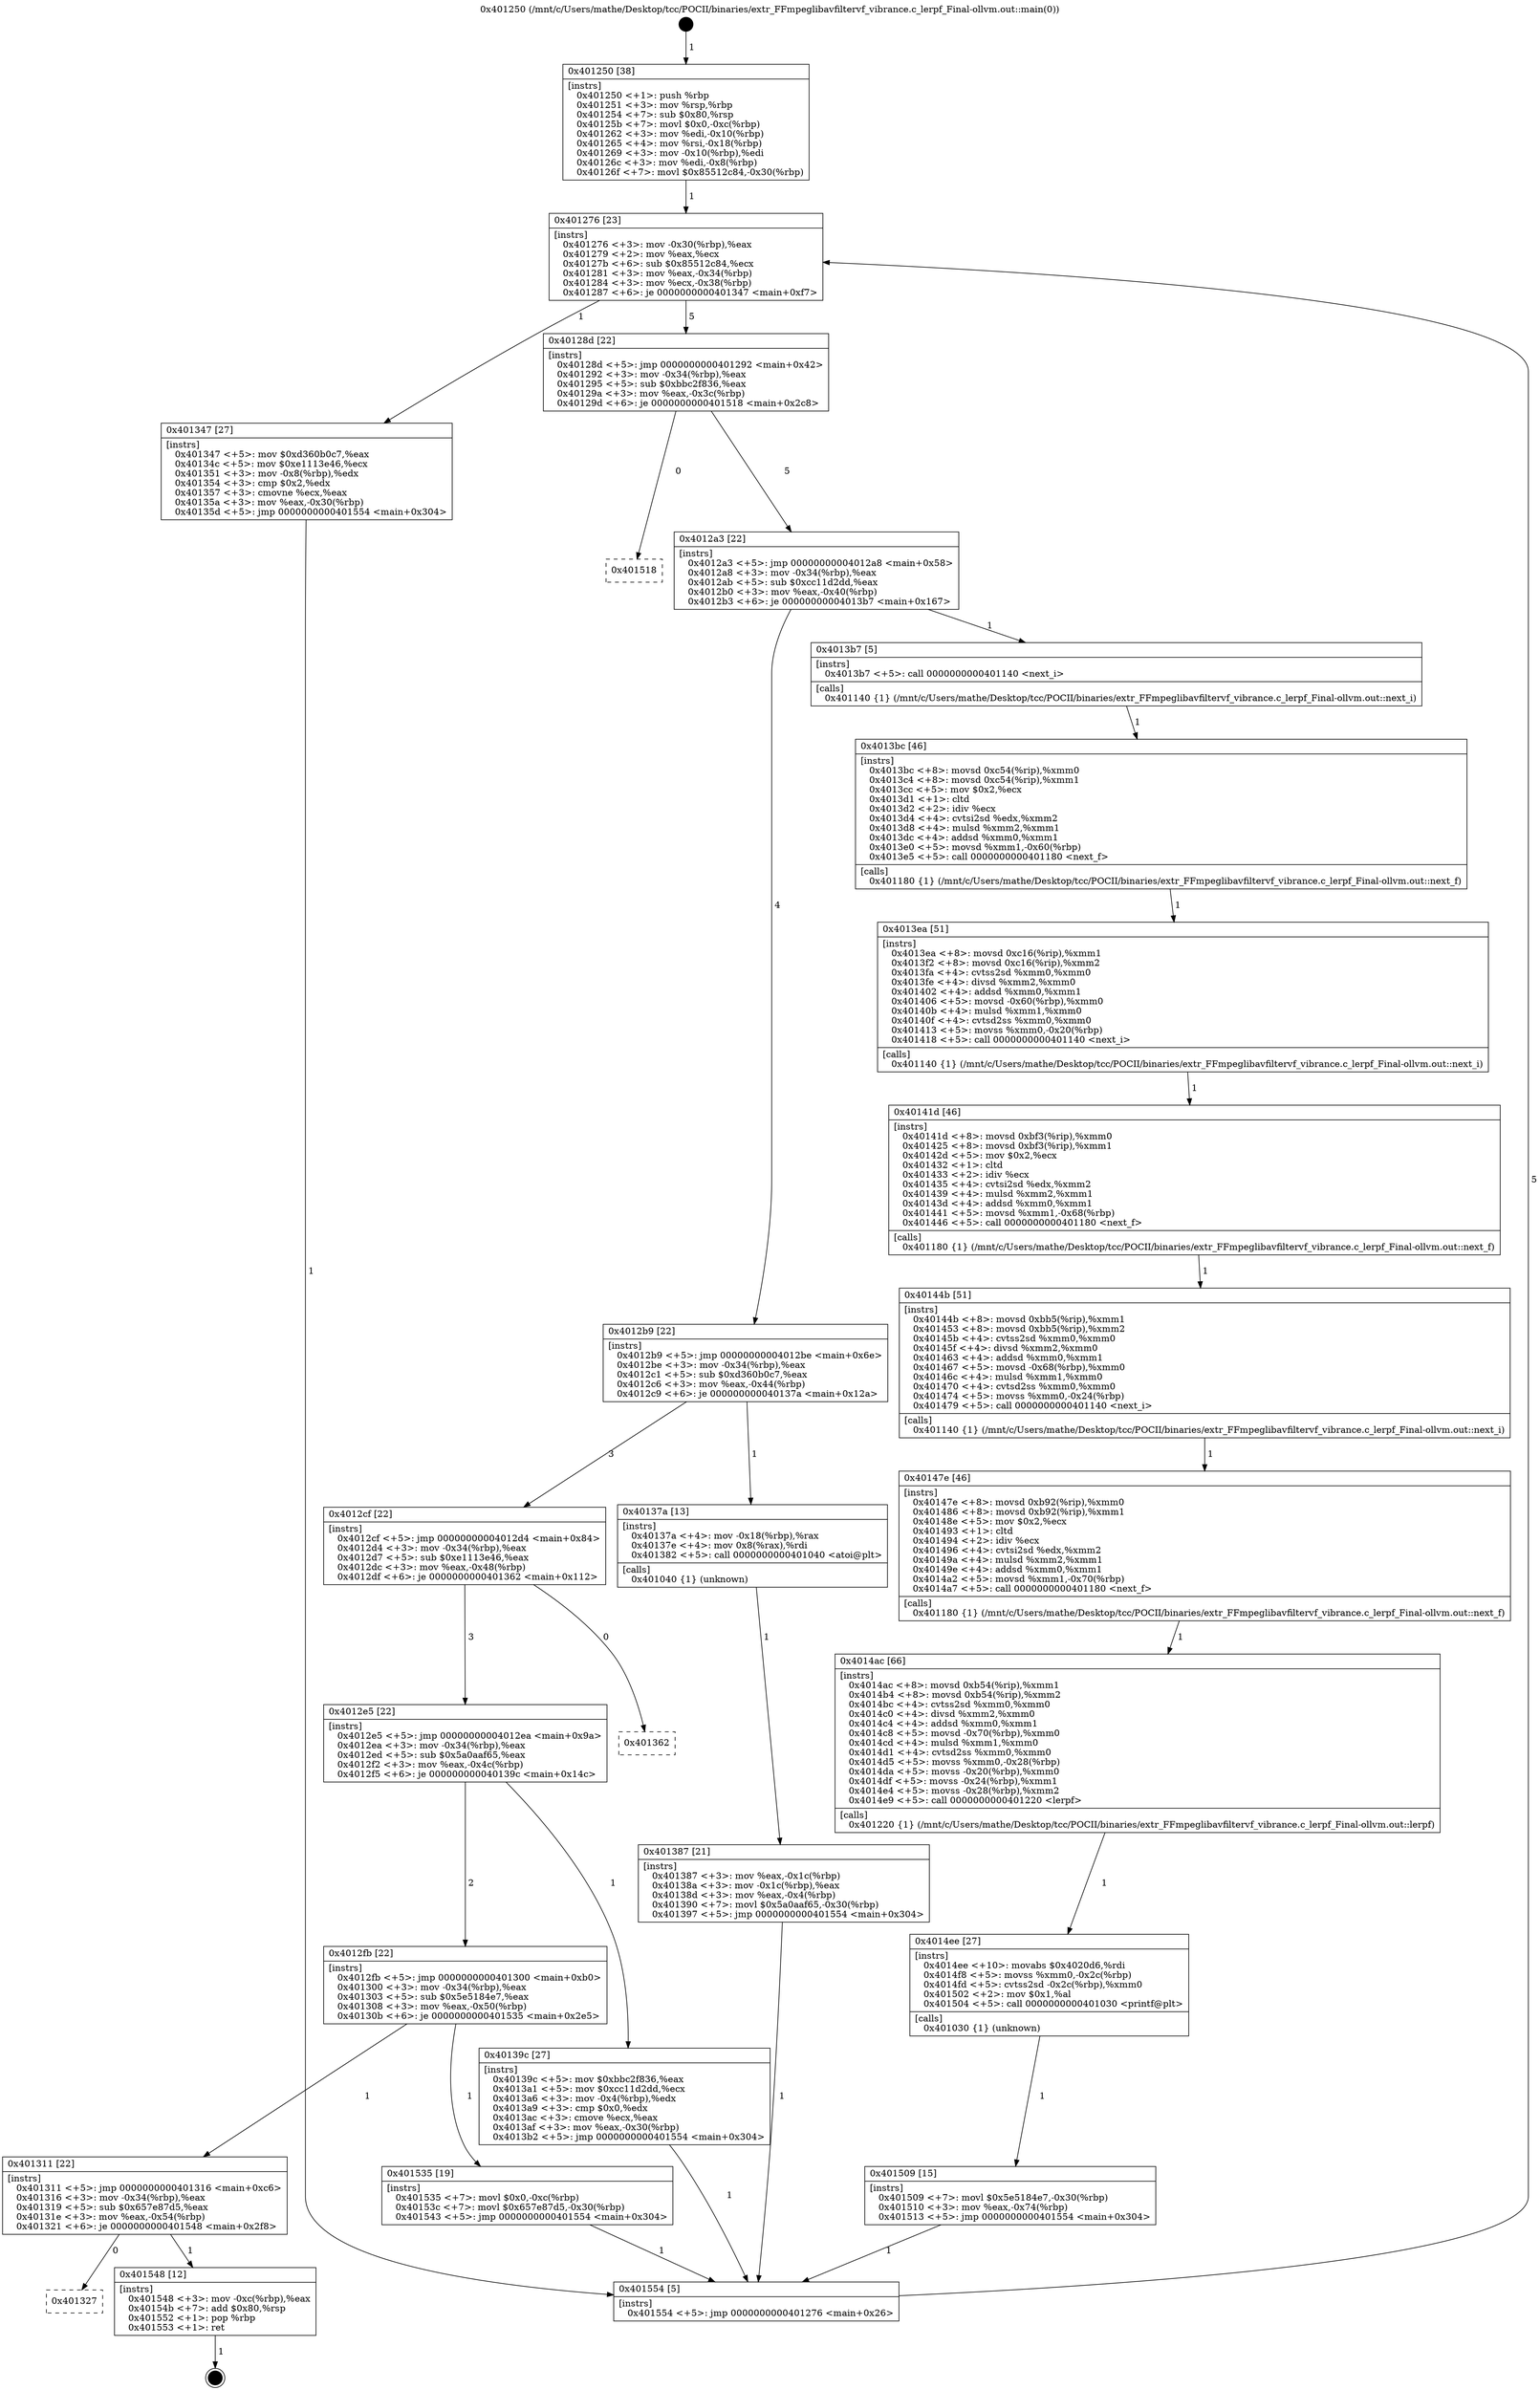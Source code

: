 digraph "0x401250" {
  label = "0x401250 (/mnt/c/Users/mathe/Desktop/tcc/POCII/binaries/extr_FFmpeglibavfiltervf_vibrance.c_lerpf_Final-ollvm.out::main(0))"
  labelloc = "t"
  node[shape=record]

  Entry [label="",width=0.3,height=0.3,shape=circle,fillcolor=black,style=filled]
  "0x401276" [label="{
     0x401276 [23]\l
     | [instrs]\l
     &nbsp;&nbsp;0x401276 \<+3\>: mov -0x30(%rbp),%eax\l
     &nbsp;&nbsp;0x401279 \<+2\>: mov %eax,%ecx\l
     &nbsp;&nbsp;0x40127b \<+6\>: sub $0x85512c84,%ecx\l
     &nbsp;&nbsp;0x401281 \<+3\>: mov %eax,-0x34(%rbp)\l
     &nbsp;&nbsp;0x401284 \<+3\>: mov %ecx,-0x38(%rbp)\l
     &nbsp;&nbsp;0x401287 \<+6\>: je 0000000000401347 \<main+0xf7\>\l
  }"]
  "0x401347" [label="{
     0x401347 [27]\l
     | [instrs]\l
     &nbsp;&nbsp;0x401347 \<+5\>: mov $0xd360b0c7,%eax\l
     &nbsp;&nbsp;0x40134c \<+5\>: mov $0xe1113e46,%ecx\l
     &nbsp;&nbsp;0x401351 \<+3\>: mov -0x8(%rbp),%edx\l
     &nbsp;&nbsp;0x401354 \<+3\>: cmp $0x2,%edx\l
     &nbsp;&nbsp;0x401357 \<+3\>: cmovne %ecx,%eax\l
     &nbsp;&nbsp;0x40135a \<+3\>: mov %eax,-0x30(%rbp)\l
     &nbsp;&nbsp;0x40135d \<+5\>: jmp 0000000000401554 \<main+0x304\>\l
  }"]
  "0x40128d" [label="{
     0x40128d [22]\l
     | [instrs]\l
     &nbsp;&nbsp;0x40128d \<+5\>: jmp 0000000000401292 \<main+0x42\>\l
     &nbsp;&nbsp;0x401292 \<+3\>: mov -0x34(%rbp),%eax\l
     &nbsp;&nbsp;0x401295 \<+5\>: sub $0xbbc2f836,%eax\l
     &nbsp;&nbsp;0x40129a \<+3\>: mov %eax,-0x3c(%rbp)\l
     &nbsp;&nbsp;0x40129d \<+6\>: je 0000000000401518 \<main+0x2c8\>\l
  }"]
  "0x401554" [label="{
     0x401554 [5]\l
     | [instrs]\l
     &nbsp;&nbsp;0x401554 \<+5\>: jmp 0000000000401276 \<main+0x26\>\l
  }"]
  "0x401250" [label="{
     0x401250 [38]\l
     | [instrs]\l
     &nbsp;&nbsp;0x401250 \<+1\>: push %rbp\l
     &nbsp;&nbsp;0x401251 \<+3\>: mov %rsp,%rbp\l
     &nbsp;&nbsp;0x401254 \<+7\>: sub $0x80,%rsp\l
     &nbsp;&nbsp;0x40125b \<+7\>: movl $0x0,-0xc(%rbp)\l
     &nbsp;&nbsp;0x401262 \<+3\>: mov %edi,-0x10(%rbp)\l
     &nbsp;&nbsp;0x401265 \<+4\>: mov %rsi,-0x18(%rbp)\l
     &nbsp;&nbsp;0x401269 \<+3\>: mov -0x10(%rbp),%edi\l
     &nbsp;&nbsp;0x40126c \<+3\>: mov %edi,-0x8(%rbp)\l
     &nbsp;&nbsp;0x40126f \<+7\>: movl $0x85512c84,-0x30(%rbp)\l
  }"]
  Exit [label="",width=0.3,height=0.3,shape=circle,fillcolor=black,style=filled,peripheries=2]
  "0x401518" [label="{
     0x401518\l
  }", style=dashed]
  "0x4012a3" [label="{
     0x4012a3 [22]\l
     | [instrs]\l
     &nbsp;&nbsp;0x4012a3 \<+5\>: jmp 00000000004012a8 \<main+0x58\>\l
     &nbsp;&nbsp;0x4012a8 \<+3\>: mov -0x34(%rbp),%eax\l
     &nbsp;&nbsp;0x4012ab \<+5\>: sub $0xcc11d2dd,%eax\l
     &nbsp;&nbsp;0x4012b0 \<+3\>: mov %eax,-0x40(%rbp)\l
     &nbsp;&nbsp;0x4012b3 \<+6\>: je 00000000004013b7 \<main+0x167\>\l
  }"]
  "0x401327" [label="{
     0x401327\l
  }", style=dashed]
  "0x4013b7" [label="{
     0x4013b7 [5]\l
     | [instrs]\l
     &nbsp;&nbsp;0x4013b7 \<+5\>: call 0000000000401140 \<next_i\>\l
     | [calls]\l
     &nbsp;&nbsp;0x401140 \{1\} (/mnt/c/Users/mathe/Desktop/tcc/POCII/binaries/extr_FFmpeglibavfiltervf_vibrance.c_lerpf_Final-ollvm.out::next_i)\l
  }"]
  "0x4012b9" [label="{
     0x4012b9 [22]\l
     | [instrs]\l
     &nbsp;&nbsp;0x4012b9 \<+5\>: jmp 00000000004012be \<main+0x6e\>\l
     &nbsp;&nbsp;0x4012be \<+3\>: mov -0x34(%rbp),%eax\l
     &nbsp;&nbsp;0x4012c1 \<+5\>: sub $0xd360b0c7,%eax\l
     &nbsp;&nbsp;0x4012c6 \<+3\>: mov %eax,-0x44(%rbp)\l
     &nbsp;&nbsp;0x4012c9 \<+6\>: je 000000000040137a \<main+0x12a\>\l
  }"]
  "0x401548" [label="{
     0x401548 [12]\l
     | [instrs]\l
     &nbsp;&nbsp;0x401548 \<+3\>: mov -0xc(%rbp),%eax\l
     &nbsp;&nbsp;0x40154b \<+7\>: add $0x80,%rsp\l
     &nbsp;&nbsp;0x401552 \<+1\>: pop %rbp\l
     &nbsp;&nbsp;0x401553 \<+1\>: ret\l
  }"]
  "0x40137a" [label="{
     0x40137a [13]\l
     | [instrs]\l
     &nbsp;&nbsp;0x40137a \<+4\>: mov -0x18(%rbp),%rax\l
     &nbsp;&nbsp;0x40137e \<+4\>: mov 0x8(%rax),%rdi\l
     &nbsp;&nbsp;0x401382 \<+5\>: call 0000000000401040 \<atoi@plt\>\l
     | [calls]\l
     &nbsp;&nbsp;0x401040 \{1\} (unknown)\l
  }"]
  "0x4012cf" [label="{
     0x4012cf [22]\l
     | [instrs]\l
     &nbsp;&nbsp;0x4012cf \<+5\>: jmp 00000000004012d4 \<main+0x84\>\l
     &nbsp;&nbsp;0x4012d4 \<+3\>: mov -0x34(%rbp),%eax\l
     &nbsp;&nbsp;0x4012d7 \<+5\>: sub $0xe1113e46,%eax\l
     &nbsp;&nbsp;0x4012dc \<+3\>: mov %eax,-0x48(%rbp)\l
     &nbsp;&nbsp;0x4012df \<+6\>: je 0000000000401362 \<main+0x112\>\l
  }"]
  "0x401387" [label="{
     0x401387 [21]\l
     | [instrs]\l
     &nbsp;&nbsp;0x401387 \<+3\>: mov %eax,-0x1c(%rbp)\l
     &nbsp;&nbsp;0x40138a \<+3\>: mov -0x1c(%rbp),%eax\l
     &nbsp;&nbsp;0x40138d \<+3\>: mov %eax,-0x4(%rbp)\l
     &nbsp;&nbsp;0x401390 \<+7\>: movl $0x5a0aaf65,-0x30(%rbp)\l
     &nbsp;&nbsp;0x401397 \<+5\>: jmp 0000000000401554 \<main+0x304\>\l
  }"]
  "0x401311" [label="{
     0x401311 [22]\l
     | [instrs]\l
     &nbsp;&nbsp;0x401311 \<+5\>: jmp 0000000000401316 \<main+0xc6\>\l
     &nbsp;&nbsp;0x401316 \<+3\>: mov -0x34(%rbp),%eax\l
     &nbsp;&nbsp;0x401319 \<+5\>: sub $0x657e87d5,%eax\l
     &nbsp;&nbsp;0x40131e \<+3\>: mov %eax,-0x54(%rbp)\l
     &nbsp;&nbsp;0x401321 \<+6\>: je 0000000000401548 \<main+0x2f8\>\l
  }"]
  "0x401362" [label="{
     0x401362\l
  }", style=dashed]
  "0x4012e5" [label="{
     0x4012e5 [22]\l
     | [instrs]\l
     &nbsp;&nbsp;0x4012e5 \<+5\>: jmp 00000000004012ea \<main+0x9a\>\l
     &nbsp;&nbsp;0x4012ea \<+3\>: mov -0x34(%rbp),%eax\l
     &nbsp;&nbsp;0x4012ed \<+5\>: sub $0x5a0aaf65,%eax\l
     &nbsp;&nbsp;0x4012f2 \<+3\>: mov %eax,-0x4c(%rbp)\l
     &nbsp;&nbsp;0x4012f5 \<+6\>: je 000000000040139c \<main+0x14c\>\l
  }"]
  "0x401535" [label="{
     0x401535 [19]\l
     | [instrs]\l
     &nbsp;&nbsp;0x401535 \<+7\>: movl $0x0,-0xc(%rbp)\l
     &nbsp;&nbsp;0x40153c \<+7\>: movl $0x657e87d5,-0x30(%rbp)\l
     &nbsp;&nbsp;0x401543 \<+5\>: jmp 0000000000401554 \<main+0x304\>\l
  }"]
  "0x40139c" [label="{
     0x40139c [27]\l
     | [instrs]\l
     &nbsp;&nbsp;0x40139c \<+5\>: mov $0xbbc2f836,%eax\l
     &nbsp;&nbsp;0x4013a1 \<+5\>: mov $0xcc11d2dd,%ecx\l
     &nbsp;&nbsp;0x4013a6 \<+3\>: mov -0x4(%rbp),%edx\l
     &nbsp;&nbsp;0x4013a9 \<+3\>: cmp $0x0,%edx\l
     &nbsp;&nbsp;0x4013ac \<+3\>: cmove %ecx,%eax\l
     &nbsp;&nbsp;0x4013af \<+3\>: mov %eax,-0x30(%rbp)\l
     &nbsp;&nbsp;0x4013b2 \<+5\>: jmp 0000000000401554 \<main+0x304\>\l
  }"]
  "0x4012fb" [label="{
     0x4012fb [22]\l
     | [instrs]\l
     &nbsp;&nbsp;0x4012fb \<+5\>: jmp 0000000000401300 \<main+0xb0\>\l
     &nbsp;&nbsp;0x401300 \<+3\>: mov -0x34(%rbp),%eax\l
     &nbsp;&nbsp;0x401303 \<+5\>: sub $0x5e5184e7,%eax\l
     &nbsp;&nbsp;0x401308 \<+3\>: mov %eax,-0x50(%rbp)\l
     &nbsp;&nbsp;0x40130b \<+6\>: je 0000000000401535 \<main+0x2e5\>\l
  }"]
  "0x4013bc" [label="{
     0x4013bc [46]\l
     | [instrs]\l
     &nbsp;&nbsp;0x4013bc \<+8\>: movsd 0xc54(%rip),%xmm0\l
     &nbsp;&nbsp;0x4013c4 \<+8\>: movsd 0xc54(%rip),%xmm1\l
     &nbsp;&nbsp;0x4013cc \<+5\>: mov $0x2,%ecx\l
     &nbsp;&nbsp;0x4013d1 \<+1\>: cltd\l
     &nbsp;&nbsp;0x4013d2 \<+2\>: idiv %ecx\l
     &nbsp;&nbsp;0x4013d4 \<+4\>: cvtsi2sd %edx,%xmm2\l
     &nbsp;&nbsp;0x4013d8 \<+4\>: mulsd %xmm2,%xmm1\l
     &nbsp;&nbsp;0x4013dc \<+4\>: addsd %xmm0,%xmm1\l
     &nbsp;&nbsp;0x4013e0 \<+5\>: movsd %xmm1,-0x60(%rbp)\l
     &nbsp;&nbsp;0x4013e5 \<+5\>: call 0000000000401180 \<next_f\>\l
     | [calls]\l
     &nbsp;&nbsp;0x401180 \{1\} (/mnt/c/Users/mathe/Desktop/tcc/POCII/binaries/extr_FFmpeglibavfiltervf_vibrance.c_lerpf_Final-ollvm.out::next_f)\l
  }"]
  "0x4013ea" [label="{
     0x4013ea [51]\l
     | [instrs]\l
     &nbsp;&nbsp;0x4013ea \<+8\>: movsd 0xc16(%rip),%xmm1\l
     &nbsp;&nbsp;0x4013f2 \<+8\>: movsd 0xc16(%rip),%xmm2\l
     &nbsp;&nbsp;0x4013fa \<+4\>: cvtss2sd %xmm0,%xmm0\l
     &nbsp;&nbsp;0x4013fe \<+4\>: divsd %xmm2,%xmm0\l
     &nbsp;&nbsp;0x401402 \<+4\>: addsd %xmm0,%xmm1\l
     &nbsp;&nbsp;0x401406 \<+5\>: movsd -0x60(%rbp),%xmm0\l
     &nbsp;&nbsp;0x40140b \<+4\>: mulsd %xmm1,%xmm0\l
     &nbsp;&nbsp;0x40140f \<+4\>: cvtsd2ss %xmm0,%xmm0\l
     &nbsp;&nbsp;0x401413 \<+5\>: movss %xmm0,-0x20(%rbp)\l
     &nbsp;&nbsp;0x401418 \<+5\>: call 0000000000401140 \<next_i\>\l
     | [calls]\l
     &nbsp;&nbsp;0x401140 \{1\} (/mnt/c/Users/mathe/Desktop/tcc/POCII/binaries/extr_FFmpeglibavfiltervf_vibrance.c_lerpf_Final-ollvm.out::next_i)\l
  }"]
  "0x40141d" [label="{
     0x40141d [46]\l
     | [instrs]\l
     &nbsp;&nbsp;0x40141d \<+8\>: movsd 0xbf3(%rip),%xmm0\l
     &nbsp;&nbsp;0x401425 \<+8\>: movsd 0xbf3(%rip),%xmm1\l
     &nbsp;&nbsp;0x40142d \<+5\>: mov $0x2,%ecx\l
     &nbsp;&nbsp;0x401432 \<+1\>: cltd\l
     &nbsp;&nbsp;0x401433 \<+2\>: idiv %ecx\l
     &nbsp;&nbsp;0x401435 \<+4\>: cvtsi2sd %edx,%xmm2\l
     &nbsp;&nbsp;0x401439 \<+4\>: mulsd %xmm2,%xmm1\l
     &nbsp;&nbsp;0x40143d \<+4\>: addsd %xmm0,%xmm1\l
     &nbsp;&nbsp;0x401441 \<+5\>: movsd %xmm1,-0x68(%rbp)\l
     &nbsp;&nbsp;0x401446 \<+5\>: call 0000000000401180 \<next_f\>\l
     | [calls]\l
     &nbsp;&nbsp;0x401180 \{1\} (/mnt/c/Users/mathe/Desktop/tcc/POCII/binaries/extr_FFmpeglibavfiltervf_vibrance.c_lerpf_Final-ollvm.out::next_f)\l
  }"]
  "0x40144b" [label="{
     0x40144b [51]\l
     | [instrs]\l
     &nbsp;&nbsp;0x40144b \<+8\>: movsd 0xbb5(%rip),%xmm1\l
     &nbsp;&nbsp;0x401453 \<+8\>: movsd 0xbb5(%rip),%xmm2\l
     &nbsp;&nbsp;0x40145b \<+4\>: cvtss2sd %xmm0,%xmm0\l
     &nbsp;&nbsp;0x40145f \<+4\>: divsd %xmm2,%xmm0\l
     &nbsp;&nbsp;0x401463 \<+4\>: addsd %xmm0,%xmm1\l
     &nbsp;&nbsp;0x401467 \<+5\>: movsd -0x68(%rbp),%xmm0\l
     &nbsp;&nbsp;0x40146c \<+4\>: mulsd %xmm1,%xmm0\l
     &nbsp;&nbsp;0x401470 \<+4\>: cvtsd2ss %xmm0,%xmm0\l
     &nbsp;&nbsp;0x401474 \<+5\>: movss %xmm0,-0x24(%rbp)\l
     &nbsp;&nbsp;0x401479 \<+5\>: call 0000000000401140 \<next_i\>\l
     | [calls]\l
     &nbsp;&nbsp;0x401140 \{1\} (/mnt/c/Users/mathe/Desktop/tcc/POCII/binaries/extr_FFmpeglibavfiltervf_vibrance.c_lerpf_Final-ollvm.out::next_i)\l
  }"]
  "0x40147e" [label="{
     0x40147e [46]\l
     | [instrs]\l
     &nbsp;&nbsp;0x40147e \<+8\>: movsd 0xb92(%rip),%xmm0\l
     &nbsp;&nbsp;0x401486 \<+8\>: movsd 0xb92(%rip),%xmm1\l
     &nbsp;&nbsp;0x40148e \<+5\>: mov $0x2,%ecx\l
     &nbsp;&nbsp;0x401493 \<+1\>: cltd\l
     &nbsp;&nbsp;0x401494 \<+2\>: idiv %ecx\l
     &nbsp;&nbsp;0x401496 \<+4\>: cvtsi2sd %edx,%xmm2\l
     &nbsp;&nbsp;0x40149a \<+4\>: mulsd %xmm2,%xmm1\l
     &nbsp;&nbsp;0x40149e \<+4\>: addsd %xmm0,%xmm1\l
     &nbsp;&nbsp;0x4014a2 \<+5\>: movsd %xmm1,-0x70(%rbp)\l
     &nbsp;&nbsp;0x4014a7 \<+5\>: call 0000000000401180 \<next_f\>\l
     | [calls]\l
     &nbsp;&nbsp;0x401180 \{1\} (/mnt/c/Users/mathe/Desktop/tcc/POCII/binaries/extr_FFmpeglibavfiltervf_vibrance.c_lerpf_Final-ollvm.out::next_f)\l
  }"]
  "0x4014ac" [label="{
     0x4014ac [66]\l
     | [instrs]\l
     &nbsp;&nbsp;0x4014ac \<+8\>: movsd 0xb54(%rip),%xmm1\l
     &nbsp;&nbsp;0x4014b4 \<+8\>: movsd 0xb54(%rip),%xmm2\l
     &nbsp;&nbsp;0x4014bc \<+4\>: cvtss2sd %xmm0,%xmm0\l
     &nbsp;&nbsp;0x4014c0 \<+4\>: divsd %xmm2,%xmm0\l
     &nbsp;&nbsp;0x4014c4 \<+4\>: addsd %xmm0,%xmm1\l
     &nbsp;&nbsp;0x4014c8 \<+5\>: movsd -0x70(%rbp),%xmm0\l
     &nbsp;&nbsp;0x4014cd \<+4\>: mulsd %xmm1,%xmm0\l
     &nbsp;&nbsp;0x4014d1 \<+4\>: cvtsd2ss %xmm0,%xmm0\l
     &nbsp;&nbsp;0x4014d5 \<+5\>: movss %xmm0,-0x28(%rbp)\l
     &nbsp;&nbsp;0x4014da \<+5\>: movss -0x20(%rbp),%xmm0\l
     &nbsp;&nbsp;0x4014df \<+5\>: movss -0x24(%rbp),%xmm1\l
     &nbsp;&nbsp;0x4014e4 \<+5\>: movss -0x28(%rbp),%xmm2\l
     &nbsp;&nbsp;0x4014e9 \<+5\>: call 0000000000401220 \<lerpf\>\l
     | [calls]\l
     &nbsp;&nbsp;0x401220 \{1\} (/mnt/c/Users/mathe/Desktop/tcc/POCII/binaries/extr_FFmpeglibavfiltervf_vibrance.c_lerpf_Final-ollvm.out::lerpf)\l
  }"]
  "0x4014ee" [label="{
     0x4014ee [27]\l
     | [instrs]\l
     &nbsp;&nbsp;0x4014ee \<+10\>: movabs $0x4020d6,%rdi\l
     &nbsp;&nbsp;0x4014f8 \<+5\>: movss %xmm0,-0x2c(%rbp)\l
     &nbsp;&nbsp;0x4014fd \<+5\>: cvtss2sd -0x2c(%rbp),%xmm0\l
     &nbsp;&nbsp;0x401502 \<+2\>: mov $0x1,%al\l
     &nbsp;&nbsp;0x401504 \<+5\>: call 0000000000401030 \<printf@plt\>\l
     | [calls]\l
     &nbsp;&nbsp;0x401030 \{1\} (unknown)\l
  }"]
  "0x401509" [label="{
     0x401509 [15]\l
     | [instrs]\l
     &nbsp;&nbsp;0x401509 \<+7\>: movl $0x5e5184e7,-0x30(%rbp)\l
     &nbsp;&nbsp;0x401510 \<+3\>: mov %eax,-0x74(%rbp)\l
     &nbsp;&nbsp;0x401513 \<+5\>: jmp 0000000000401554 \<main+0x304\>\l
  }"]
  Entry -> "0x401250" [label=" 1"]
  "0x401276" -> "0x401347" [label=" 1"]
  "0x401276" -> "0x40128d" [label=" 5"]
  "0x401347" -> "0x401554" [label=" 1"]
  "0x401250" -> "0x401276" [label=" 1"]
  "0x401554" -> "0x401276" [label=" 5"]
  "0x401548" -> Exit [label=" 1"]
  "0x40128d" -> "0x401518" [label=" 0"]
  "0x40128d" -> "0x4012a3" [label=" 5"]
  "0x401311" -> "0x401327" [label=" 0"]
  "0x4012a3" -> "0x4013b7" [label=" 1"]
  "0x4012a3" -> "0x4012b9" [label=" 4"]
  "0x401311" -> "0x401548" [label=" 1"]
  "0x4012b9" -> "0x40137a" [label=" 1"]
  "0x4012b9" -> "0x4012cf" [label=" 3"]
  "0x40137a" -> "0x401387" [label=" 1"]
  "0x401387" -> "0x401554" [label=" 1"]
  "0x401535" -> "0x401554" [label=" 1"]
  "0x4012cf" -> "0x401362" [label=" 0"]
  "0x4012cf" -> "0x4012e5" [label=" 3"]
  "0x4012fb" -> "0x401311" [label=" 1"]
  "0x4012e5" -> "0x40139c" [label=" 1"]
  "0x4012e5" -> "0x4012fb" [label=" 2"]
  "0x40139c" -> "0x401554" [label=" 1"]
  "0x4013b7" -> "0x4013bc" [label=" 1"]
  "0x4013bc" -> "0x4013ea" [label=" 1"]
  "0x4013ea" -> "0x40141d" [label=" 1"]
  "0x40141d" -> "0x40144b" [label=" 1"]
  "0x40144b" -> "0x40147e" [label=" 1"]
  "0x40147e" -> "0x4014ac" [label=" 1"]
  "0x4014ac" -> "0x4014ee" [label=" 1"]
  "0x4014ee" -> "0x401509" [label=" 1"]
  "0x401509" -> "0x401554" [label=" 1"]
  "0x4012fb" -> "0x401535" [label=" 1"]
}
